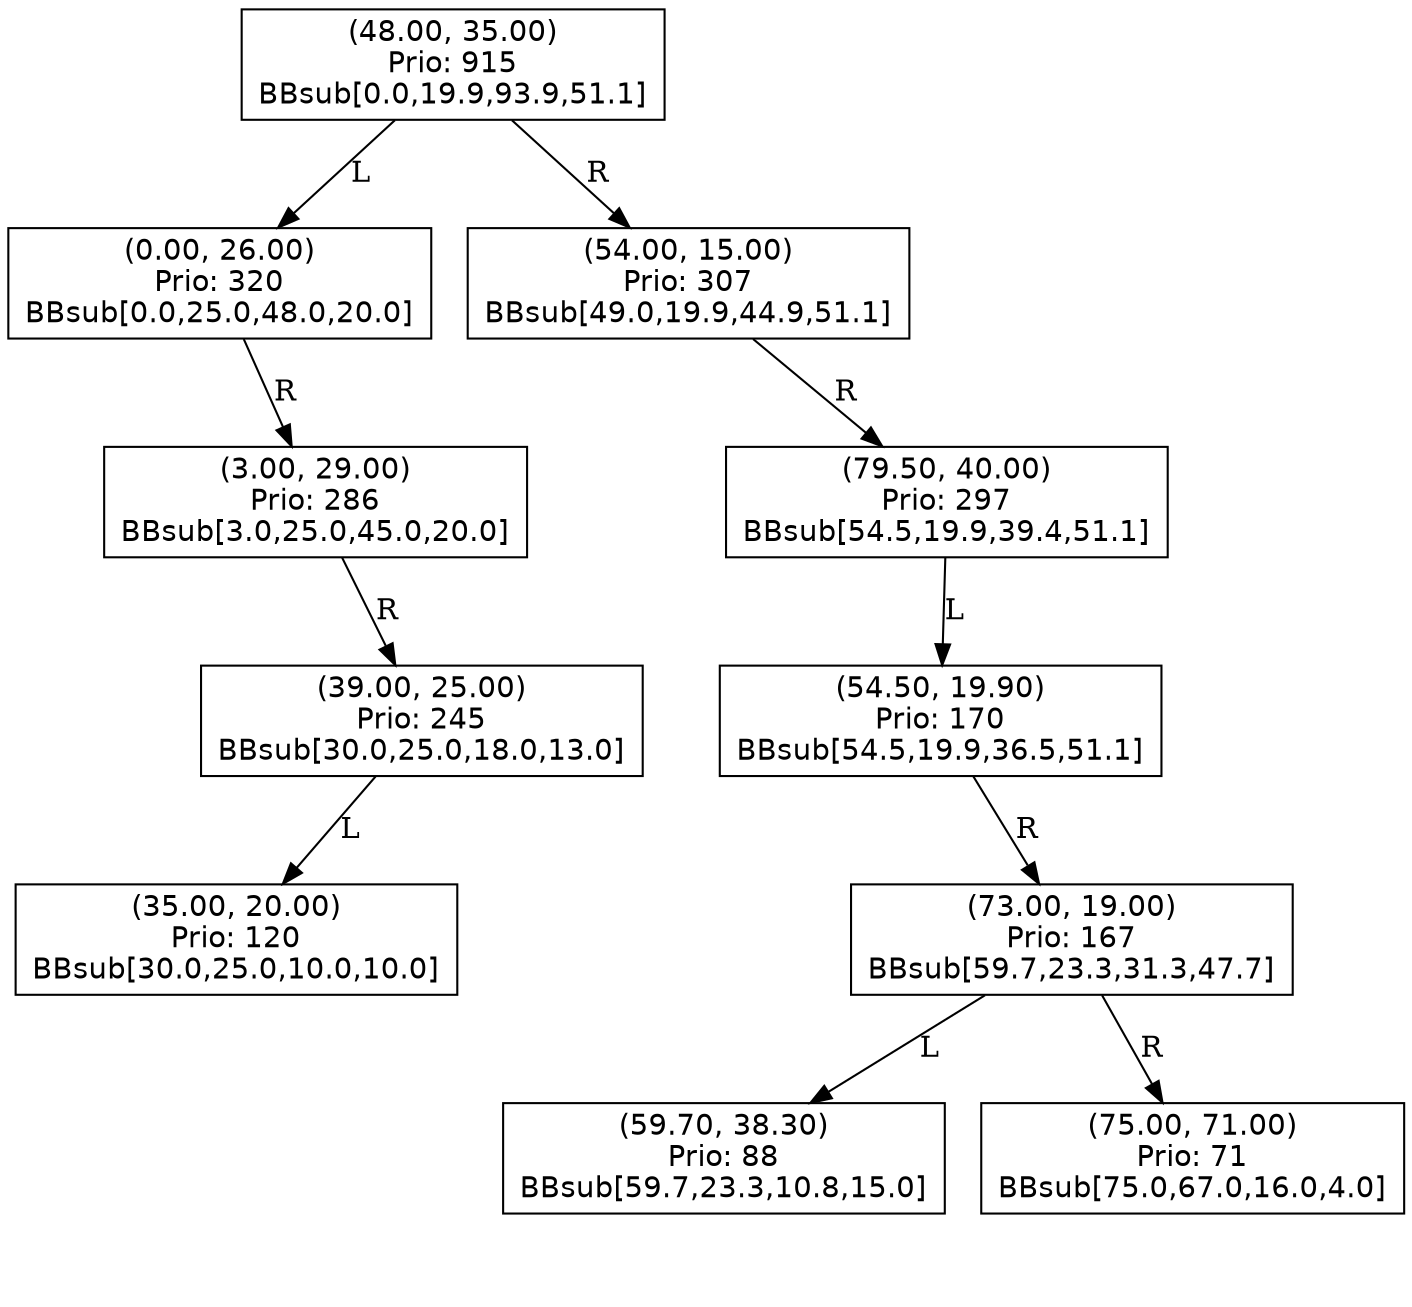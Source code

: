 digraph SmuTreap {
  node [fontname="Helvetica", shape=record];
  node_0x617b62e68d90 [label="(48.00, 35.00)\nPrio: 915\nBBsub[0.0,19.9,93.9,51.1]"];
  node_0x617b62e68d90 -> node_0x617b62e68fd0 [label="L"];
  node_0x617b62e68fd0 [label="(0.00, 26.00)\nPrio: 320\nBBsub[0.0,25.0,48.0,20.0]"];
  left_null_0x617b62e68fd0 [shape=point, style=invis];
  node_0x617b62e68fd0 -> left_null_0x617b62e68fd0 [style=invis];
  node_0x617b62e68fd0 -> node_0x617b62e68eb0 [label="R"];
  node_0x617b62e68eb0 [label="(3.00, 29.00)\nPrio: 286\nBBsub[3.0,25.0,45.0,20.0]"];
  left_null_0x617b62e68eb0 [shape=point, style=invis];
  node_0x617b62e68eb0 -> left_null_0x617b62e68eb0 [style=invis];
  node_0x617b62e68eb0 -> node_0x617b62e693f0 [label="R"];
  node_0x617b62e693f0 [label="(39.00, 25.00)\nPrio: 245\nBBsub[30.0,25.0,18.0,13.0]"];
  node_0x617b62e693f0 -> node_0x617b62e690e0 [label="L"];
  node_0x617b62e690e0 [label="(35.00, 20.00)\nPrio: 120\nBBsub[30.0,25.0,10.0,10.0]"];
  left_null_0x617b62e690e0 [shape=point, style=invis];
  node_0x617b62e690e0 -> left_null_0x617b62e690e0 [style=invis];
  right_null_0x617b62e690e0 [shape=point, style=invis];
  node_0x617b62e690e0 -> right_null_0x617b62e690e0 [style=invis];
  right_null_0x617b62e693f0 [shape=point, style=invis];
  node_0x617b62e693f0 -> right_null_0x617b62e693f0 [style=invis];
  node_0x617b62e68d90 -> node_0x617b62e691f0 [label="R"];
  node_0x617b62e691f0 [label="(54.00, 15.00)\nPrio: 307\nBBsub[49.0,19.9,44.9,51.1]"];
  left_null_0x617b62e691f0 [shape=point, style=invis];
  node_0x617b62e691f0 -> left_null_0x617b62e691f0 [style=invis];
  node_0x617b62e691f0 -> node_0x617b62e699f0 [label="R"];
  node_0x617b62e699f0 [label="(79.50, 40.00)\nPrio: 297\nBBsub[54.5,19.9,39.4,51.1]"];
  node_0x617b62e699f0 -> node_0x617b62e694e0 [label="L"];
  node_0x617b62e694e0 [label="(54.50, 19.90)\nPrio: 170\nBBsub[54.5,19.9,36.5,51.1]"];
  left_null_0x617b62e694e0 [shape=point, style=invis];
  node_0x617b62e694e0 -> left_null_0x617b62e694e0 [style=invis];
  node_0x617b62e694e0 -> node_0x617b62e69300 [label="R"];
  node_0x617b62e69300 [label="(73.00, 19.00)\nPrio: 167\nBBsub[59.7,23.3,31.3,47.7]"];
  node_0x617b62e69300 -> node_0x617b62e695d0 [label="L"];
  node_0x617b62e695d0 [label="(59.70, 38.30)\nPrio: 88\nBBsub[59.7,23.3,10.8,15.0]"];
  left_null_0x617b62e695d0 [shape=point, style=invis];
  node_0x617b62e695d0 -> left_null_0x617b62e695d0 [style=invis];
  right_null_0x617b62e695d0 [shape=point, style=invis];
  node_0x617b62e695d0 -> right_null_0x617b62e695d0 [style=invis];
  node_0x617b62e69300 -> node_0x617b62e696c0 [label="R"];
  node_0x617b62e696c0 [label="(75.00, 71.00)\nPrio: 71\nBBsub[75.0,67.0,16.0,4.0]"];
  left_null_0x617b62e696c0 [shape=point, style=invis];
  node_0x617b62e696c0 -> left_null_0x617b62e696c0 [style=invis];
  right_null_0x617b62e696c0 [shape=point, style=invis];
  node_0x617b62e696c0 -> right_null_0x617b62e696c0 [style=invis];
  right_null_0x617b62e699f0 [shape=point, style=invis];
  node_0x617b62e699f0 -> right_null_0x617b62e699f0 [style=invis];
}
